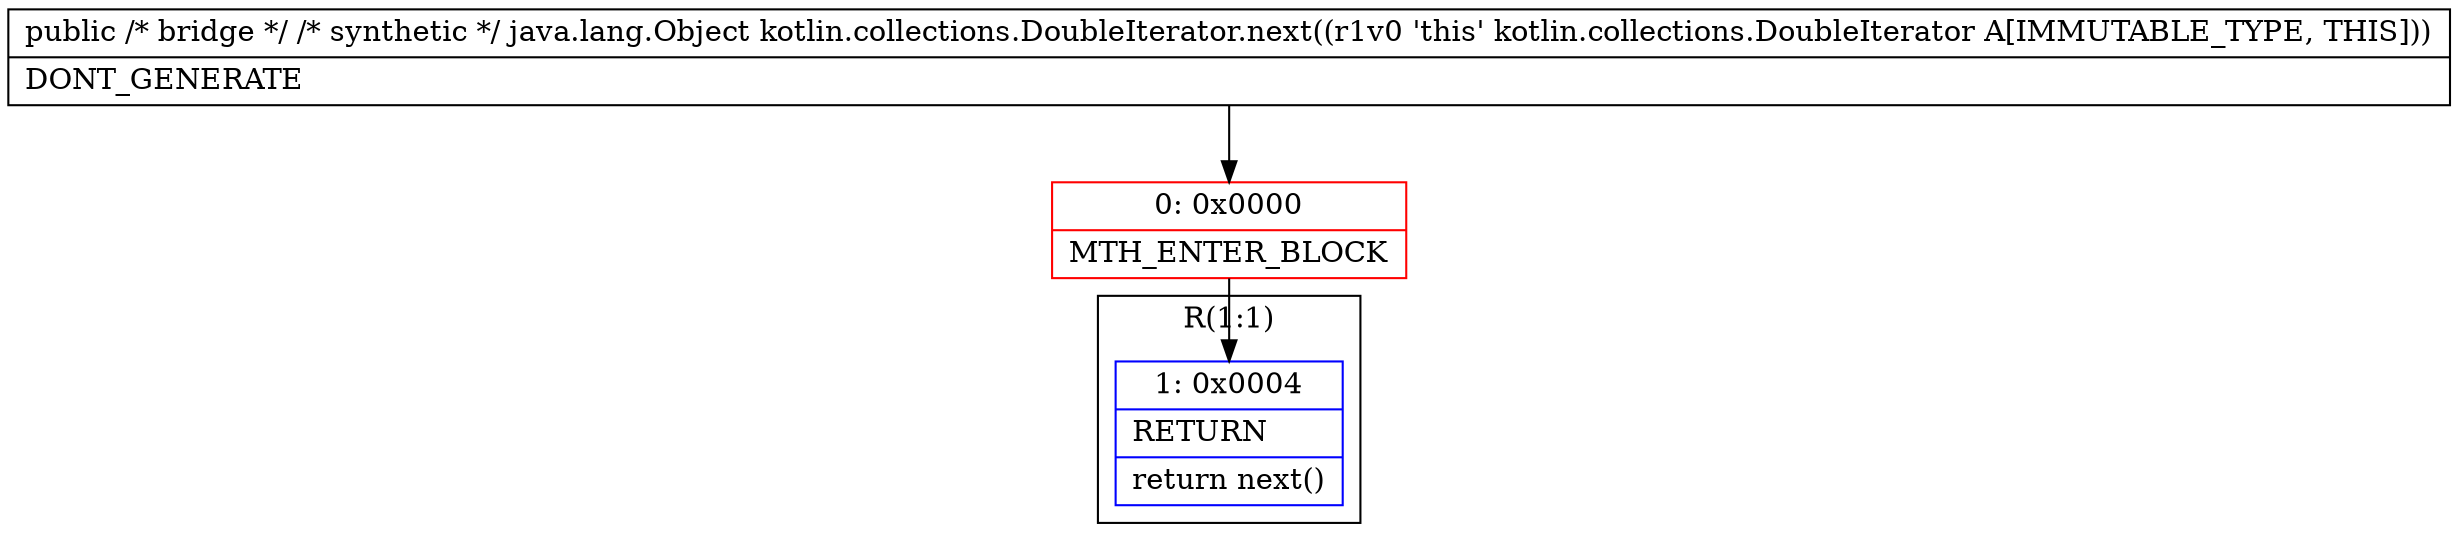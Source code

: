 digraph "CFG forkotlin.collections.DoubleIterator.next()Ljava\/lang\/Object;" {
subgraph cluster_Region_294878803 {
label = "R(1:1)";
node [shape=record,color=blue];
Node_1 [shape=record,label="{1\:\ 0x0004|RETURN\l|return next()\l}"];
}
Node_0 [shape=record,color=red,label="{0\:\ 0x0000|MTH_ENTER_BLOCK\l}"];
MethodNode[shape=record,label="{public \/* bridge *\/ \/* synthetic *\/ java.lang.Object kotlin.collections.DoubleIterator.next((r1v0 'this' kotlin.collections.DoubleIterator A[IMMUTABLE_TYPE, THIS]))  | DONT_GENERATE\l}"];
MethodNode -> Node_0;
Node_0 -> Node_1;
}

